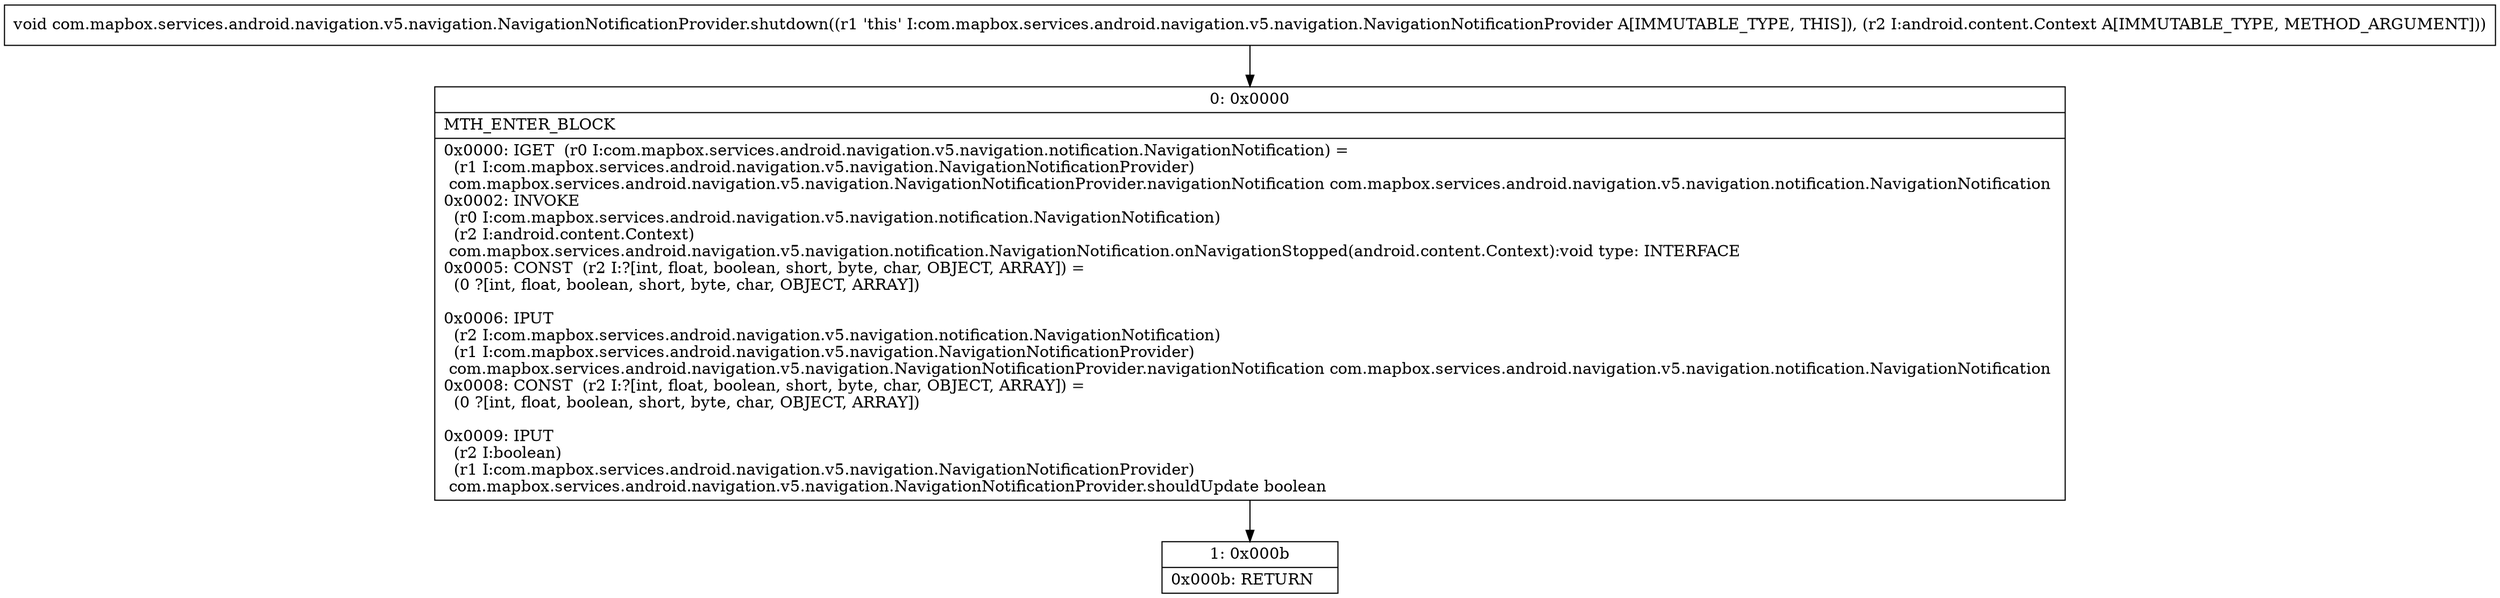 digraph "CFG forcom.mapbox.services.android.navigation.v5.navigation.NavigationNotificationProvider.shutdown(Landroid\/content\/Context;)V" {
Node_0 [shape=record,label="{0\:\ 0x0000|MTH_ENTER_BLOCK\l|0x0000: IGET  (r0 I:com.mapbox.services.android.navigation.v5.navigation.notification.NavigationNotification) = \l  (r1 I:com.mapbox.services.android.navigation.v5.navigation.NavigationNotificationProvider)\l com.mapbox.services.android.navigation.v5.navigation.NavigationNotificationProvider.navigationNotification com.mapbox.services.android.navigation.v5.navigation.notification.NavigationNotification \l0x0002: INVOKE  \l  (r0 I:com.mapbox.services.android.navigation.v5.navigation.notification.NavigationNotification)\l  (r2 I:android.content.Context)\l com.mapbox.services.android.navigation.v5.navigation.notification.NavigationNotification.onNavigationStopped(android.content.Context):void type: INTERFACE \l0x0005: CONST  (r2 I:?[int, float, boolean, short, byte, char, OBJECT, ARRAY]) = \l  (0 ?[int, float, boolean, short, byte, char, OBJECT, ARRAY])\l \l0x0006: IPUT  \l  (r2 I:com.mapbox.services.android.navigation.v5.navigation.notification.NavigationNotification)\l  (r1 I:com.mapbox.services.android.navigation.v5.navigation.NavigationNotificationProvider)\l com.mapbox.services.android.navigation.v5.navigation.NavigationNotificationProvider.navigationNotification com.mapbox.services.android.navigation.v5.navigation.notification.NavigationNotification \l0x0008: CONST  (r2 I:?[int, float, boolean, short, byte, char, OBJECT, ARRAY]) = \l  (0 ?[int, float, boolean, short, byte, char, OBJECT, ARRAY])\l \l0x0009: IPUT  \l  (r2 I:boolean)\l  (r1 I:com.mapbox.services.android.navigation.v5.navigation.NavigationNotificationProvider)\l com.mapbox.services.android.navigation.v5.navigation.NavigationNotificationProvider.shouldUpdate boolean \l}"];
Node_1 [shape=record,label="{1\:\ 0x000b|0x000b: RETURN   \l}"];
MethodNode[shape=record,label="{void com.mapbox.services.android.navigation.v5.navigation.NavigationNotificationProvider.shutdown((r1 'this' I:com.mapbox.services.android.navigation.v5.navigation.NavigationNotificationProvider A[IMMUTABLE_TYPE, THIS]), (r2 I:android.content.Context A[IMMUTABLE_TYPE, METHOD_ARGUMENT])) }"];
MethodNode -> Node_0;
Node_0 -> Node_1;
}

